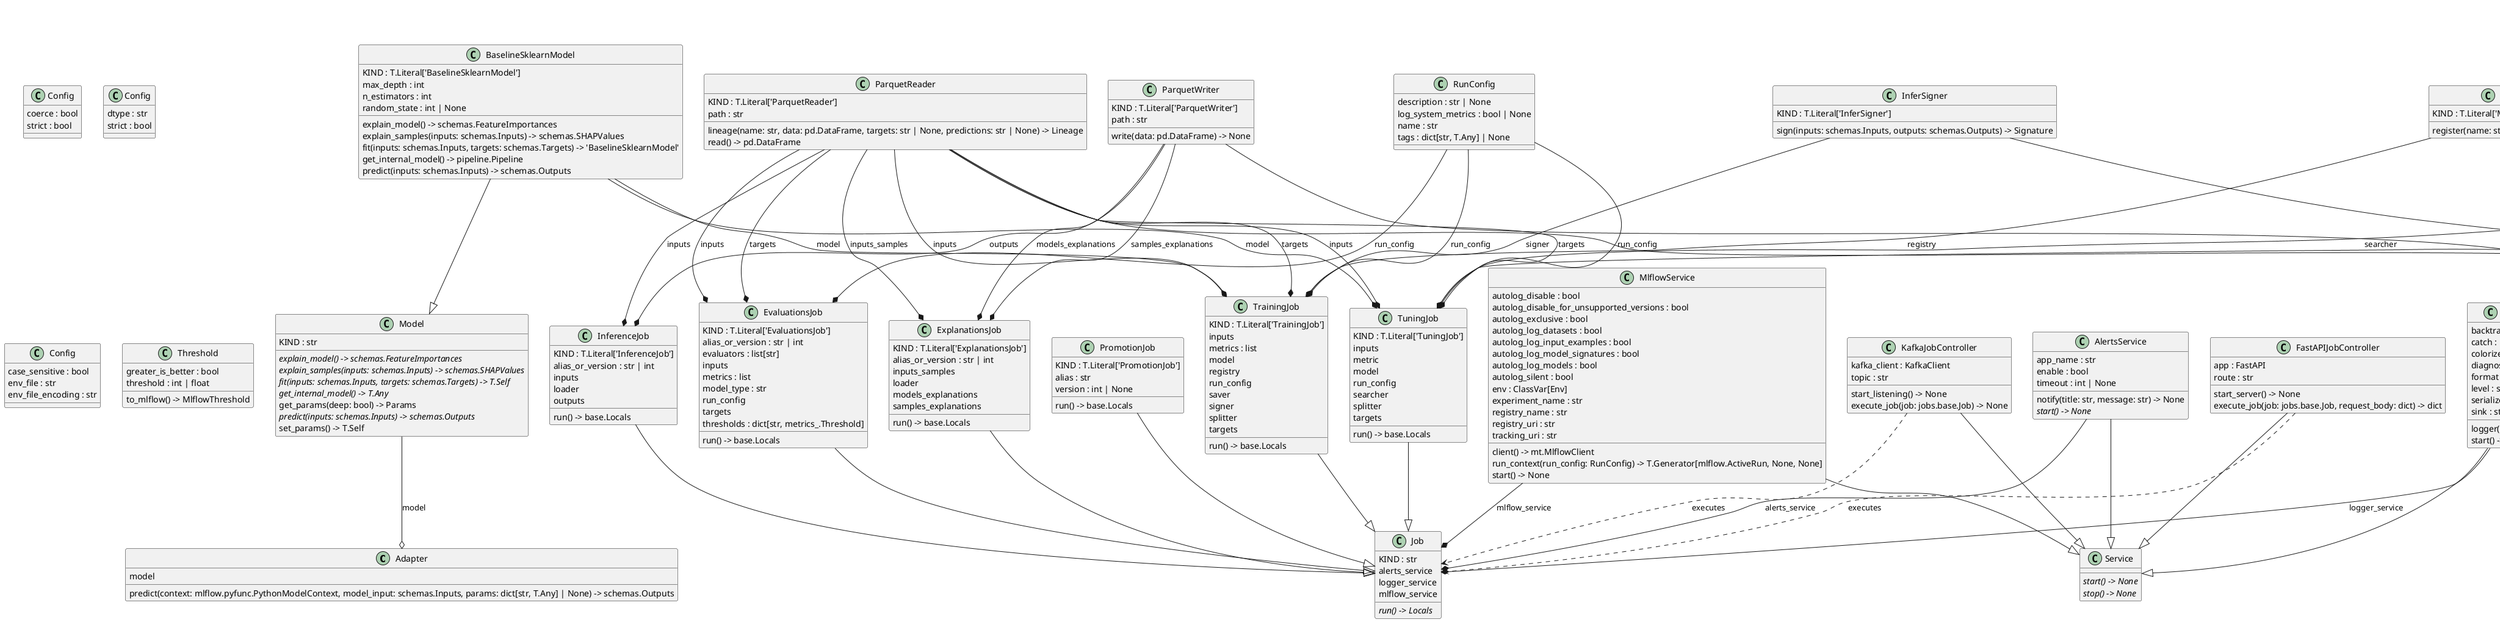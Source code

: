 @startuml classes_model_name
set namespaceSeparator none
class "Adapter" as regression_model_template.io.registries.CustomSaver.Adapter {
  model
  predict(context: mlflow.pyfunc.PythonModelContext, model_input: schemas.Inputs, params: dict[str, T.Any] | None) -> schemas.Outputs
}
class "Adapter" as regression_model_template.io.registries.Loader.Adapter {
  {abstract}predict(inputs: schemas.Inputs) -> schemas.Outputs
}
class "Adapter" as regression_model_template.io.registries.CustomLoader.Adapter {
  model
  predict(inputs: schemas.Inputs) -> schemas.Outputs
}
class "Adapter" as regression_model_template.io.registries.BuiltinLoader.Adapter {
  model
  predict(inputs: schemas.Inputs) -> schemas.Outputs
}
class "AlertsService" as regression_model_template.io.services.AlertsService {
  app_name : str
  enable : bool
  timeout : int | None
  notify(title: str, message: str) -> None
  {abstract}start() -> None
}
class "BaselineSklearnModel" as regression_model_template.core.models.BaselineSklearnModel {
  KIND : T.Literal['BaselineSklearnModel']
  max_depth : int
  n_estimators : int
  random_state : int | None
  explain_model() -> schemas.FeatureImportances
  explain_samples(inputs: schemas.Inputs) -> schemas.SHAPValues
  fit(inputs: schemas.Inputs, targets: schemas.Targets) -> 'BaselineSklearnModel'
  get_internal_model() -> pipeline.Pipeline
  predict(inputs: schemas.Inputs) -> schemas.Outputs
}
class "BuiltinLoader" as regression_model_template.io.registries.BuiltinLoader {
  KIND : T.Literal['BuiltinLoader']
  load(uri: str) -> 'BuiltinLoader.Adapter'
}
class "BuiltinSaver" as regression_model_template.io.registries.BuiltinSaver {
  KIND : T.Literal['BuiltinSaver']
  flavor : str
  save(model: models.Model, signature: signers.Signature, input_example: schemas.Inputs | None) -> mlflow.entities.model_registry.ModelVersion
}
class "Config" as regression_model_template.core.schemas.Schema.Config {
  coerce : bool
  strict : bool
}
class "Config" as regression_model_template.core.schemas.SHAPValuesSchema.Config {
  dtype : str
  strict : bool
}
class "Config" as regression_model_template.io.osvariables.Env.Config {
  case_sensitive : bool
  env_file : str
  env_file_encoding : str
}
class "CustomLoader" as regression_model_template.io.registries.CustomLoader {
  KIND : T.Literal['CustomLoader']
  load(uri: str) -> 'CustomLoader.Adapter'
}
class "CustomSaver" as regression_model_template.io.registries.CustomSaver {
  KIND : T.Literal['CustomSaver']
  save(model: models.Model, signature: signers.Signature, input_example: schemas.Inputs) -> Info
}
class "Env" as regression_model_template.io.osvariables.Env {
  mlflow_experiment_name : str
  mlflow_registered_model_name : str
  mlflow_registry_uri : str
  mlflow_tracking_uri : str
}
class "EvaluationsJob" as regression_model_template.jobs.evaluations.EvaluationsJob {
  KIND : T.Literal['EvaluationsJob']
  alias_or_version : str | int
  evaluators : list[str]
  inputs
  metrics : list
  model_type : str
  run_config
  targets
  thresholds : dict[str, metrics_.Threshold]
  run() -> base.Locals
}
class "ExplanationsJob" as regression_model_template.jobs.explanations.ExplanationsJob {
  KIND : T.Literal['ExplanationsJob']
  alias_or_version : str | int
  inputs_samples
  loader
  models_explanations
  samples_explanations
  run() -> base.Locals
}
class "FeatureImportancesSchema" as regression_model_template.core.schemas.FeatureImportancesSchema {
  feature : papd.Series[padt.String]
  importance : papd.Series[padt.Float32]
}
class "GridCVSearcher" as regression_model_template.utils.searchers.GridCVSearcher {
  KIND : T.Literal['GridCVSearcher']
  error_score : str | float
  n_jobs : int | None
  refit : bool
  return_train_score : bool
  verbose : int
  search(model: models.Model, metric: metrics.Metric, inputs: schemas.Inputs, targets: schemas.Targets, cv: CrossValidation) -> Results
}
class "InferSigner" as regression_model_template.utils.signers.InferSigner {
  KIND : T.Literal['InferSigner']
  sign(inputs: schemas.Inputs, outputs: schemas.Outputs) -> Signature
}
class "InferenceJob" as regression_model_template.jobs.inference.InferenceJob {
  KIND : T.Literal['InferenceJob']
  alias_or_version : str | int
  inputs
  loader
  outputs
  run() -> base.Locals
}
class "InputsSchema" as regression_model_template.core.schemas.InputsSchema {
  atemp : papd.Series[padt.Float16]
  casual : papd.Series[padt.UInt32]
  dteday : papd.Series[padt.DateTime]
  holiday : papd.Series[padt.Bool]
  hr : papd.Series[padt.UInt8]
  hum : papd.Series[padt.Float16]
  instant : papd.Index[padt.UInt32]
  mnth : papd.Series[padt.UInt8]
  registered : papd.Series[padt.UInt32]
  season : papd.Series[padt.UInt8]
  temp : papd.Series[padt.Float16]
  weathersit : papd.Series[padt.UInt8]
  weekday : papd.Series[padt.UInt8]
  windspeed : papd.Series[padt.Float16]
  workingday : papd.Series[padt.Bool]
  yr : papd.Series[padt.UInt8]
}
class "Job" as regression_model_template.jobs.base.Job {
  KIND : str
  alerts_service
  logger_service
  mlflow_service
  {abstract}run() -> Locals
}
class "Loader" as regression_model_template.io.registries.Loader {
  KIND : str
  {abstract}load(uri: str) -> 'Loader.Adapter'
}
class "LoggerService" as regression_model_template.io.services.LoggerService {
  backtrace : bool
  catch : bool
  colorize : bool
  diagnose : bool
  format : str
  level : str
  serialize : bool
  sink : str
  logger() -> loguru.Logger
  start() -> None
}
class "MainSettings" as regression_model_template.settings.MainSettings {
  job
}
class "Metric" as regression_model_template.core.metrics.Metric {
  KIND : str
  greater_is_better : bool
  name : str
  {abstract}score(targets: schemas.Targets, outputs: schemas.Outputs) -> float
  scorer(model: models.Model, inputs: schemas.Inputs, targets: schemas.Targets) -> float
  to_mlflow() -> MlflowMetric
}
class "MlflowRegister" as regression_model_template.io.registries.MlflowRegister {
  KIND : T.Literal['MlflowRegister']
  register(name: str, model_uri: str) -> Version
}
class "MlflowService" as regression_model_template.io.services.MlflowService {
  autolog_disable : bool
  autolog_disable_for_unsupported_versions : bool
  autolog_exclusive : bool
  autolog_log_datasets : bool
  autolog_log_input_examples : bool
  autolog_log_model_signatures : bool
  autolog_log_models : bool
  autolog_silent : bool
  env : ClassVar[Env]
  experiment_name : str
  registry_name : str
  registry_uri : str
  tracking_uri : str
  client() -> mt.MlflowClient
  run_context(run_config: RunConfig) -> T.Generator[mlflow.ActiveRun, None, None]
  start() -> None
}
class "Model" as regression_model_template.core.models.Model {
  KIND : str
  {abstract}explain_model() -> schemas.FeatureImportances
  {abstract}explain_samples(inputs: schemas.Inputs) -> schemas.SHAPValues
  {abstract}fit(inputs: schemas.Inputs, targets: schemas.Targets) -> T.Self
  {abstract}get_internal_model() -> T.Any
  get_params(deep: bool) -> Params
  {abstract}predict(inputs: schemas.Inputs) -> schemas.Outputs
  set_params() -> T.Self
}
class "OutputsSchema" as regression_model_template.core.schemas.OutputsSchema {
  instant : papd.Index[padt.UInt32]
  prediction : papd.Series[padt.UInt32]
}
class "ParquetReader" as regression_model_template.io.datasets.ParquetReader {
  KIND : T.Literal['ParquetReader']
  path : str
  lineage(name: str, data: pd.DataFrame, targets: str | None, predictions: str | None) -> Lineage
  read() -> pd.DataFrame
}
class "ParquetWriter" as regression_model_template.io.datasets.ParquetWriter {
  KIND : T.Literal['ParquetWriter']
  path : str
  write(data: pd.DataFrame) -> None
}
class "PromotionJob" as regression_model_template.jobs.promotion.PromotionJob {
  KIND : T.Literal['PromotionJob']
  alias : str
  version : int | None
  run() -> base.Locals
}
class "Reader" as regression_model_template.io.datasets.Reader {
  KIND : str
  limit : int | None
  {abstract}lineage(name: str, data: pd.DataFrame, targets: str | None, predictions: str | None) -> Lineage
  {abstract}read() -> pd.DataFrame
}
class "Register" as regression_model_template.io.registries.Register {
  KIND : str
  tags : dict[str, T.Any]
  {abstract}register(name: str, model_uri: str) -> Version
}
class "RunConfig" as regression_model_template.io.services.MlflowService.RunConfig {
  description : str | None
  log_system_metrics : bool | None
  name : str
  tags : dict[str, T.Any] | None
}
class "SHAPValuesSchema" as regression_model_template.core.schemas.SHAPValuesSchema {
}
class "Saver" as regression_model_template.io.registries.Saver {
  KIND : str
  path : str
  {abstract}save(model: models.Model, signature: signers.Signature, input_example: schemas.Inputs) -> Info
}
class "Schema" as regression_model_template.core.schemas.Schema {
  check(data: pd.DataFrame) -> papd.DataFrame[TSchema]
}
class "Searcher" as regression_model_template.utils.searchers.Searcher {
  KIND : str
  param_grid : dict
  {abstract}search(model: models.Model, metric: metrics.Metric, inputs: schemas.Inputs, targets: schemas.Targets, cv: CrossValidation) -> Results
}
class "Service" as regression_model_template.io.services.Service {
  {abstract}start() -> None
  {abstract}stop() -> None
}
class "Settings" as regression_model_template.settings.Settings {
}
class "Signer" as regression_model_template.utils.signers.Signer {
  KIND : str
  {abstract}sign(inputs: schemas.Inputs, outputs: schemas.Outputs) -> Signature
}
class "Singleton" as regression_model_template.io.osvariables.Singleton {
}
class "SklearnMetric" as regression_model_template.core.metrics.SklearnMetric {
  KIND : T.Literal['SklearnMetric']
  greater_is_better : bool
  name : str
  score(targets: schemas.Targets, outputs: schemas.Outputs) -> float
}
class "Splitter" as regression_model_template.utils.splitters.Splitter {
  KIND : str
  {abstract}get_n_splits(inputs: schemas.Inputs, targets: schemas.Targets, groups: Index | None) -> int
  {abstract}split(inputs: schemas.Inputs, targets: schemas.Targets, groups: Index | None) -> TrainTestSplits
}
class "TargetsSchema" as regression_model_template.core.schemas.TargetsSchema {
  cnt : papd.Series[padt.UInt32]
  instant : papd.Index[padt.UInt32]
}
class "Threshold" as regression_model_template.core.metrics.Threshold {
  greater_is_better : bool
  threshold : int | float
  to_mlflow() -> MlflowThreshold
}
class "TimeSeriesSplitter" as regression_model_template.utils.splitters.TimeSeriesSplitter {
  KIND : T.Literal['TimeSeriesSplitter']
  gap : int
  n_splits : int
  test_size : int | float
  get_n_splits(inputs: schemas.Inputs, targets: schemas.Targets, groups: Index | None) -> int
  split(inputs: schemas.Inputs, targets: schemas.Targets, groups: Index | None) -> TrainTestSplits
}
class "TrainTestSplitter" as regression_model_template.utils.splitters.TrainTestSplitter {
  KIND : T.Literal['TrainTestSplitter']
  random_state : int
  shuffle : bool
  test_size : int | float
  get_n_splits(inputs: schemas.Inputs, targets: schemas.Targets, groups: Index | None) -> int
  split(inputs: schemas.Inputs, targets: schemas.Targets, groups: Index | None) -> TrainTestSplits
}
class "TrainingJob" as regression_model_template.jobs.training.TrainingJob {
  KIND : T.Literal['TrainingJob']
  inputs
  metrics : list
  model
  registry
  run_config
  saver
  signer
  splitter
  targets
  run() -> base.Locals
}
class "TuningJob" as regression_model_template.jobs.tuning.TuningJob {
  KIND : T.Literal['TuningJob']
  inputs
  metric
  model
  run_config
  searcher
  splitter
  targets
  run() -> base.Locals
}
class "Writer" as regression_model_template.io.datasets.Writer {
  KIND : str
  {abstract}write(data: pd.DataFrame) -> None
}
regression_model_template.core.metrics.SklearnMetric --|> regression_model_template.core.metrics.Metric
regression_model_template.core.models.BaselineSklearnModel --|> regression_model_template.core.models.Model
regression_model_template.core.schemas.FeatureImportancesSchema --|> regression_model_template.core.schemas.Schema
regression_model_template.core.schemas.InputsSchema --|> regression_model_template.core.schemas.Schema
regression_model_template.core.schemas.OutputsSchema --|> regression_model_template.core.schemas.Schema
regression_model_template.core.schemas.SHAPValuesSchema --|> regression_model_template.core.schemas.Schema
regression_model_template.core.schemas.TargetsSchema --|> regression_model_template.core.schemas.Schema
regression_model_template.io.datasets.ParquetReader --|> regression_model_template.io.datasets.Reader
regression_model_template.io.datasets.ParquetWriter --|> regression_model_template.io.datasets.Writer
regression_model_template.io.osvariables.Env --|> regression_model_template.io.osvariables.Singleton
regression_model_template.io.registries.BuiltinLoader --|> regression_model_template.io.registries.Loader
regression_model_template.io.registries.BuiltinLoader.Adapter --|> regression_model_template.io.registries.Loader.Adapter
regression_model_template.io.registries.BuiltinSaver --|> regression_model_template.io.registries.Saver
regression_model_template.io.registries.CustomLoader --|> regression_model_template.io.registries.Loader
regression_model_template.io.registries.CustomLoader.Adapter --|> regression_model_template.io.registries.Loader.Adapter
regression_model_template.io.registries.CustomSaver --|> regression_model_template.io.registries.Saver
regression_model_template.io.registries.MlflowRegister --|> regression_model_template.io.registries.Register
regression_model_template.io.services.AlertsService --|> regression_model_template.io.services.Service
regression_model_template.io.services.LoggerService --|> regression_model_template.io.services.Service
regression_model_template.io.services.MlflowService --|> regression_model_template.io.services.Service
regression_model_template.jobs.evaluations.EvaluationsJob --|> regression_model_template.jobs.base.Job
regression_model_template.jobs.explanations.ExplanationsJob --|> regression_model_template.jobs.base.Job
regression_model_template.jobs.inference.InferenceJob --|> regression_model_template.jobs.base.Job
regression_model_template.jobs.promotion.PromotionJob --|> regression_model_template.jobs.base.Job
regression_model_template.jobs.training.TrainingJob --|> regression_model_template.jobs.base.Job
regression_model_template.jobs.tuning.TuningJob --|> regression_model_template.jobs.base.Job
regression_model_template.settings.MainSettings --|> regression_model_template.settings.Settings
regression_model_template.utils.searchers.GridCVSearcher --|> regression_model_template.utils.searchers.Searcher
regression_model_template.utils.signers.InferSigner --|> regression_model_template.utils.signers.Signer
regression_model_template.utils.splitters.TimeSeriesSplitter --|> regression_model_template.utils.splitters.Splitter
regression_model_template.utils.splitters.TrainTestSplitter --|> regression_model_template.utils.splitters.Splitter
regression_model_template.core.metrics.SklearnMetric --* regression_model_template.jobs.tuning.TuningJob : metric
regression_model_template.core.models.BaselineSklearnModel --* regression_model_template.jobs.training.TrainingJob : model
regression_model_template.core.models.BaselineSklearnModel --* regression_model_template.jobs.tuning.TuningJob : model
regression_model_template.io.datasets.ParquetReader --* regression_model_template.jobs.evaluations.EvaluationsJob : inputs
regression_model_template.io.datasets.ParquetReader --* regression_model_template.jobs.evaluations.EvaluationsJob : targets
regression_model_template.io.datasets.ParquetReader --* regression_model_template.jobs.explanations.ExplanationsJob : inputs_samples
regression_model_template.io.datasets.ParquetReader --* regression_model_template.jobs.inference.InferenceJob : inputs
regression_model_template.io.datasets.ParquetReader --* regression_model_template.jobs.training.TrainingJob : inputs
regression_model_template.io.datasets.ParquetReader --* regression_model_template.jobs.training.TrainingJob : targets
regression_model_template.io.datasets.ParquetReader --* regression_model_template.jobs.tuning.TuningJob : inputs
regression_model_template.io.datasets.ParquetReader --* regression_model_template.jobs.tuning.TuningJob : targets
regression_model_template.io.datasets.ParquetWriter --* regression_model_template.jobs.explanations.ExplanationsJob : models_explanations
regression_model_template.io.datasets.ParquetWriter --* regression_model_template.jobs.explanations.ExplanationsJob : samples_explanations
regression_model_template.io.datasets.ParquetWriter --* regression_model_template.jobs.inference.InferenceJob : outputs
regression_model_template.io.registries.MlflowRegister --* regression_model_template.jobs.training.TrainingJob : registry
regression_model_template.io.services.AlertsService --* regression_model_template.jobs.base.Job : alerts_service
regression_model_template.io.services.LoggerService --* regression_model_template.jobs.base.Job : logger_service
regression_model_template.io.services.MlflowService --* regression_model_template.jobs.base.Job : mlflow_service
regression_model_template.io.services.MlflowService.RunConfig --* regression_model_template.jobs.evaluations.EvaluationsJob : run_config
regression_model_template.io.services.MlflowService.RunConfig --* regression_model_template.jobs.training.TrainingJob : run_config
regression_model_template.io.services.MlflowService.RunConfig --* regression_model_template.jobs.tuning.TuningJob : run_config
regression_model_template.utils.searchers.GridCVSearcher --* regression_model_template.jobs.tuning.TuningJob : searcher
regression_model_template.utils.signers.InferSigner --* regression_model_template.jobs.training.TrainingJob : signer
regression_model_template.core.models.Model --o regression_model_template.io.registries.CustomSaver.Adapter : model

class "KafkaJobController" as regression_model_template.controllers.KafkaJobController {
  kafka_client : KafkaClient
  topic : str
  start_listening() -> None
  execute_job(job: jobs.base.Job) -> None
}

class "FastAPIJobController" as regression_model_template.controllers.FastAPIJobController {
  app : FastAPI
  route : str
  start_server() -> None
  execute_job(job: jobs.base.Job, request_body: dict) -> dict
}

regression_model_template.controllers.KafkaJobController --|> regression_model_template.io.services.Service
regression_model_template.controllers.FastAPIJobController --|> regression_model_template.io.services.Service

regression_model_template.controllers.KafkaJobController ..> regression_model_template.jobs.base.Job : executes
regression_model_template.controllers.FastAPIJobController ..> regression_model_template.jobs.base.Job : executes


@enduml
